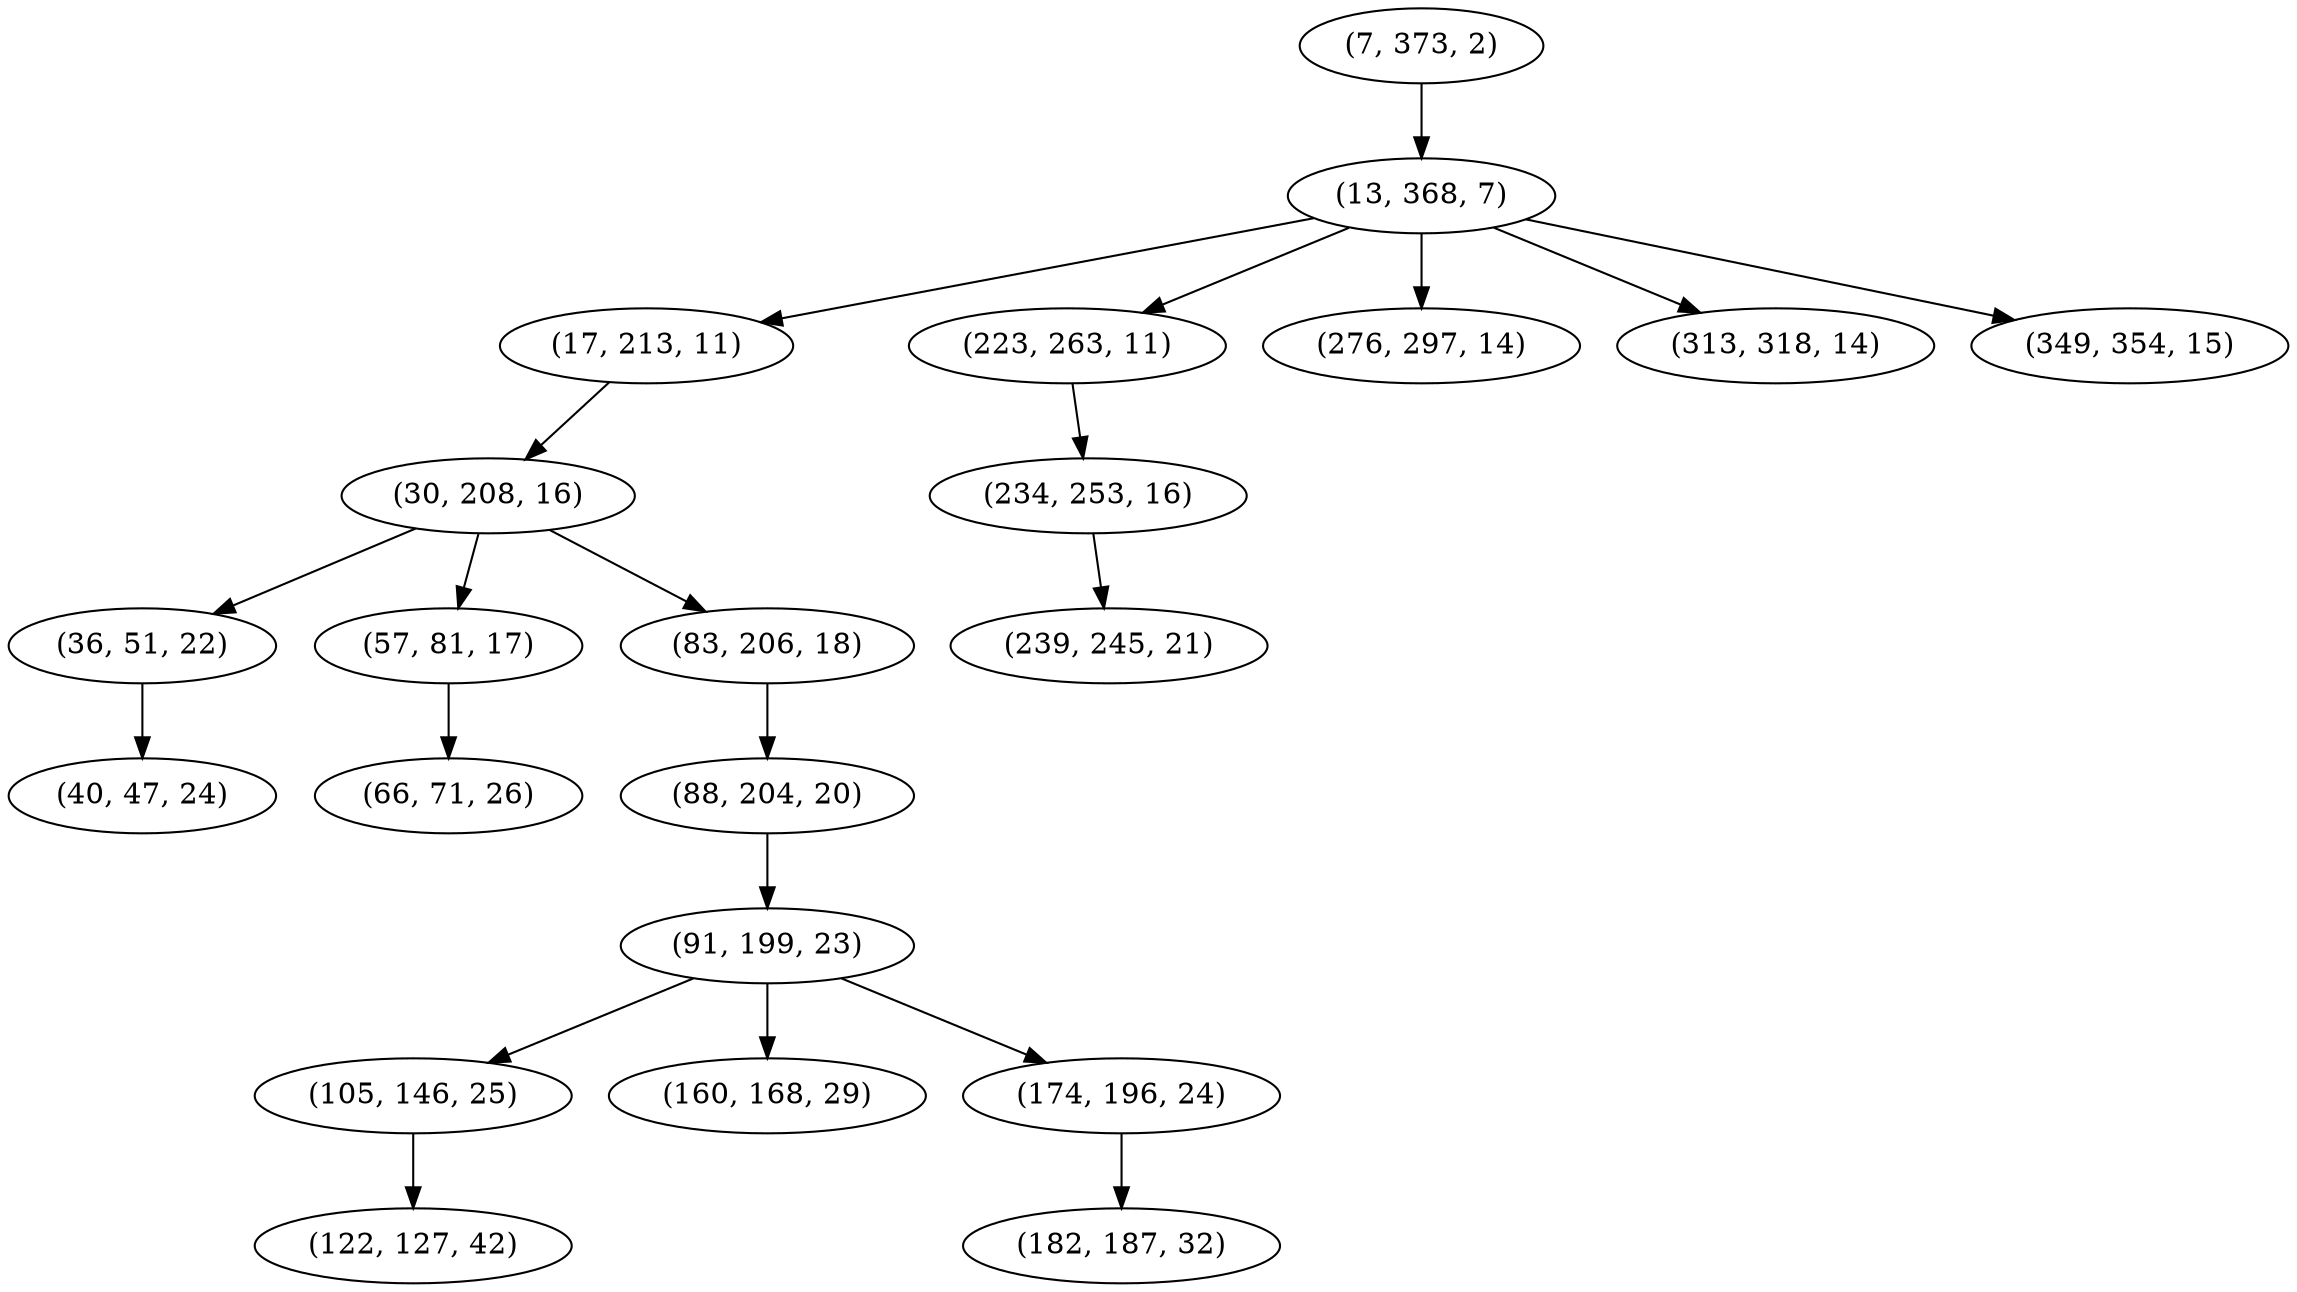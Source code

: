 digraph tree {
    "(7, 373, 2)";
    "(13, 368, 7)";
    "(17, 213, 11)";
    "(30, 208, 16)";
    "(36, 51, 22)";
    "(40, 47, 24)";
    "(57, 81, 17)";
    "(66, 71, 26)";
    "(83, 206, 18)";
    "(88, 204, 20)";
    "(91, 199, 23)";
    "(105, 146, 25)";
    "(122, 127, 42)";
    "(160, 168, 29)";
    "(174, 196, 24)";
    "(182, 187, 32)";
    "(223, 263, 11)";
    "(234, 253, 16)";
    "(239, 245, 21)";
    "(276, 297, 14)";
    "(313, 318, 14)";
    "(349, 354, 15)";
    "(7, 373, 2)" -> "(13, 368, 7)";
    "(13, 368, 7)" -> "(17, 213, 11)";
    "(13, 368, 7)" -> "(223, 263, 11)";
    "(13, 368, 7)" -> "(276, 297, 14)";
    "(13, 368, 7)" -> "(313, 318, 14)";
    "(13, 368, 7)" -> "(349, 354, 15)";
    "(17, 213, 11)" -> "(30, 208, 16)";
    "(30, 208, 16)" -> "(36, 51, 22)";
    "(30, 208, 16)" -> "(57, 81, 17)";
    "(30, 208, 16)" -> "(83, 206, 18)";
    "(36, 51, 22)" -> "(40, 47, 24)";
    "(57, 81, 17)" -> "(66, 71, 26)";
    "(83, 206, 18)" -> "(88, 204, 20)";
    "(88, 204, 20)" -> "(91, 199, 23)";
    "(91, 199, 23)" -> "(105, 146, 25)";
    "(91, 199, 23)" -> "(160, 168, 29)";
    "(91, 199, 23)" -> "(174, 196, 24)";
    "(105, 146, 25)" -> "(122, 127, 42)";
    "(174, 196, 24)" -> "(182, 187, 32)";
    "(223, 263, 11)" -> "(234, 253, 16)";
    "(234, 253, 16)" -> "(239, 245, 21)";
}
